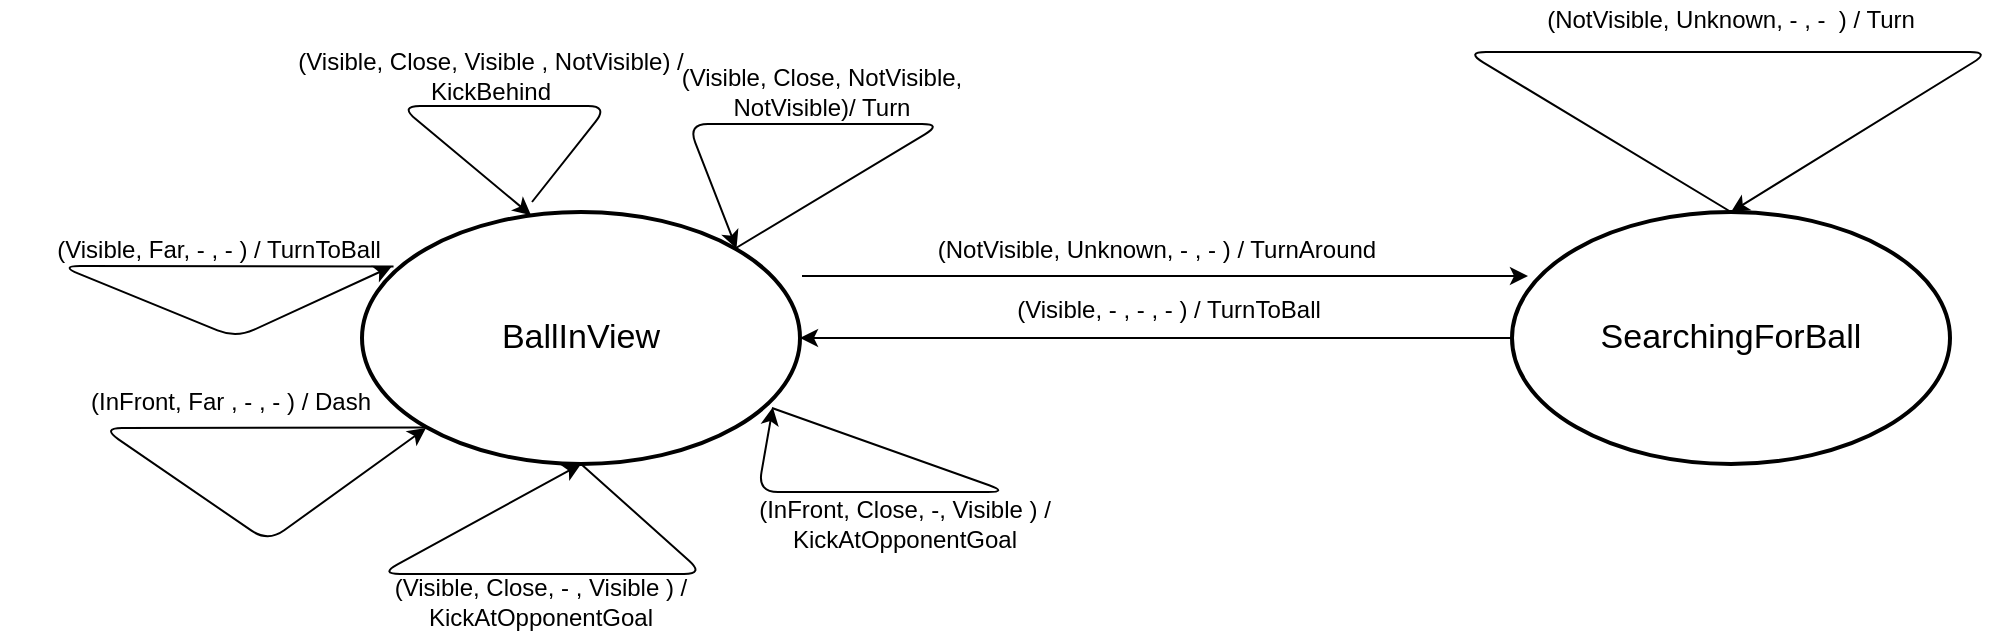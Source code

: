 <mxfile version="13.7.9" type="device"><diagram id="GSDC9KulNfC-8K_zjqJM" name="Page-1"><mxGraphModel dx="1605" dy="296" grid="0" gridSize="10" guides="1" tooltips="1" connect="1" arrows="1" fold="1" page="0" pageScale="1" pageWidth="850" pageHeight="1100" math="0" shadow="0"><root><mxCell id="0"/><mxCell id="1" parent="0"/><mxCell id="bHlltHzPoEzsG-6VyvSh-34" value="&lt;font style=&quot;font-size: 17px&quot;&gt;SearchingForBall&lt;/font&gt;" style="strokeWidth=2;html=1;shape=mxgraph.flowchart.start_2;whiteSpace=wrap;" parent="1" vertex="1"><mxGeometry x="460" y="677" width="219" height="126" as="geometry"/></mxCell><mxCell id="bHlltHzPoEzsG-6VyvSh-35" value="&lt;font style=&quot;font-size: 17px&quot;&gt;BallInView&lt;/font&gt;" style="strokeWidth=2;html=1;shape=mxgraph.flowchart.start_2;whiteSpace=wrap;" parent="1" vertex="1"><mxGeometry x="-115" y="677" width="219" height="126" as="geometry"/></mxCell><mxCell id="bHlltHzPoEzsG-6VyvSh-36" value="" style="endArrow=classic;html=1;exitX=0;exitY=0.5;exitDx=0;exitDy=0;exitPerimeter=0;entryX=1;entryY=0.5;entryDx=0;entryDy=0;entryPerimeter=0;" parent="1" source="bHlltHzPoEzsG-6VyvSh-34" target="bHlltHzPoEzsG-6VyvSh-35" edge="1"><mxGeometry width="50" height="50" relative="1" as="geometry"><mxPoint x="261" y="681" as="sourcePoint"/><mxPoint x="311" y="631" as="targetPoint"/></mxGeometry></mxCell><mxCell id="bHlltHzPoEzsG-6VyvSh-37" value="(Visible, - , - , - ) / TurnToBall" style="text;html=1;strokeColor=none;fillColor=none;align=center;verticalAlign=middle;whiteSpace=wrap;rounded=0;" parent="1" vertex="1"><mxGeometry x="121" y="716" width="335" height="20" as="geometry"/></mxCell><mxCell id="bHlltHzPoEzsG-6VyvSh-38" value="" style="endArrow=classic;html=1;" parent="1" edge="1"><mxGeometry width="50" height="50" relative="1" as="geometry"><mxPoint x="105" y="709" as="sourcePoint"/><mxPoint x="468" y="709" as="targetPoint"/></mxGeometry></mxCell><mxCell id="bHlltHzPoEzsG-6VyvSh-39" value="(NotVisible, Unknown, - , - ) / TurnAround" style="text;html=1;strokeColor=none;fillColor=none;align=center;verticalAlign=middle;whiteSpace=wrap;rounded=0;" parent="1" vertex="1"><mxGeometry x="115" y="686" width="335" height="20" as="geometry"/></mxCell><mxCell id="bHlltHzPoEzsG-6VyvSh-40" value="" style="endArrow=classic;html=1;exitX=0.5;exitY=0;exitDx=0;exitDy=0;exitPerimeter=0;entryX=0.5;entryY=0;entryDx=0;entryDy=0;entryPerimeter=0;" parent="1" source="bHlltHzPoEzsG-6VyvSh-34" target="bHlltHzPoEzsG-6VyvSh-34" edge="1"><mxGeometry width="50" height="50" relative="1" as="geometry"><mxPoint x="509" y="679" as="sourcePoint"/><mxPoint x="509" y="679" as="targetPoint"/><Array as="points"><mxPoint x="437" y="597"/><mxPoint x="699" y="597"/></Array></mxGeometry></mxCell><mxCell id="bHlltHzPoEzsG-6VyvSh-41" value="(NotVisible, Unknown, - , -&amp;nbsp; ) / Turn" style="text;html=1;strokeColor=none;fillColor=none;align=center;verticalAlign=middle;whiteSpace=wrap;rounded=0;" parent="1" vertex="1"><mxGeometry x="472" y="571" width="195" height="20" as="geometry"/></mxCell><mxCell id="bHlltHzPoEzsG-6VyvSh-42" value="" style="endArrow=classic;html=1;entryX=0.855;entryY=0.145;entryDx=0;entryDy=0;entryPerimeter=0;" parent="1" edge="1" target="bHlltHzPoEzsG-6VyvSh-35"><mxGeometry width="50" height="50" relative="1" as="geometry"><mxPoint x="72" y="695" as="sourcePoint"/><mxPoint x="66.5" y="686" as="targetPoint"/><Array as="points"><mxPoint x="175" y="633"/><mxPoint x="48" y="633"/></Array></mxGeometry></mxCell><mxCell id="bHlltHzPoEzsG-6VyvSh-43" value="(InFront, Far , - , - ) / Dash" style="text;html=1;strokeColor=none;fillColor=none;align=center;verticalAlign=middle;whiteSpace=wrap;rounded=0;" parent="1" vertex="1"><mxGeometry x="-253" y="762" width="144.5" height="20" as="geometry"/></mxCell><mxCell id="bHlltHzPoEzsG-6VyvSh-44" value="" style="endArrow=classic;html=1;exitX=0.5;exitY=1;exitDx=0;exitDy=0;exitPerimeter=0;entryX=0.5;entryY=1;entryDx=0;entryDy=0;entryPerimeter=0;" parent="1" source="bHlltHzPoEzsG-6VyvSh-35" target="bHlltHzPoEzsG-6VyvSh-35" edge="1"><mxGeometry width="50" height="50" relative="1" as="geometry"><mxPoint x="-84.5" y="686" as="sourcePoint"/><mxPoint x="-84.5" y="686" as="targetPoint"/><Array as="points"><mxPoint x="56" y="858"/><mxPoint x="-106" y="858"/></Array></mxGeometry></mxCell><mxCell id="bHlltHzPoEzsG-6VyvSh-46" value="(Visible, Close, - , Visible ) / KickAtOpponentGoal" style="text;html=1;strokeColor=none;fillColor=none;align=center;verticalAlign=middle;whiteSpace=wrap;rounded=0;" parent="1" vertex="1"><mxGeometry x="-135" y="862" width="219.25" height="20" as="geometry"/></mxCell><mxCell id="bHlltHzPoEzsG-6VyvSh-47" value="" style="endArrow=classic;html=1;entryX=0.938;entryY=0.775;entryDx=0;entryDy=0;entryPerimeter=0;" parent="1" target="bHlltHzPoEzsG-6VyvSh-35" edge="1"><mxGeometry width="50" height="50" relative="1" as="geometry"><mxPoint x="90" y="775" as="sourcePoint"/><mxPoint x="-115" y="711" as="targetPoint"/><Array as="points"><mxPoint x="208" y="817"/><mxPoint x="83" y="817"/></Array></mxGeometry></mxCell><mxCell id="bHlltHzPoEzsG-6VyvSh-48" value="(InFront, Close, -, Visible ) / KickAtOpponentGoal" style="text;html=1;strokeColor=none;fillColor=none;align=center;verticalAlign=middle;whiteSpace=wrap;rounded=0;" parent="1" vertex="1"><mxGeometry x="72" y="823" width="169.25" height="20" as="geometry"/></mxCell><mxCell id="tZfRioIv2emdshvbWYVC-1" value="" style="endArrow=classic;html=1;entryX=0.386;entryY=0.013;entryDx=0;entryDy=0;entryPerimeter=0;" parent="1" edge="1" target="bHlltHzPoEzsG-6VyvSh-35"><mxGeometry width="50" height="50" relative="1" as="geometry"><mxPoint x="-30" y="672" as="sourcePoint"/><mxPoint x="-81" y="695" as="targetPoint"/><Array as="points"><mxPoint x="8" y="624"/><mxPoint x="-96" y="624"/></Array></mxGeometry></mxCell><mxCell id="tZfRioIv2emdshvbWYVC-2" value="(Visible, Close, Visible , NotVisible) / KickBehind" style="text;html=1;strokeColor=none;fillColor=none;align=center;verticalAlign=middle;whiteSpace=wrap;rounded=0;" parent="1" vertex="1"><mxGeometry x="-160" y="599" width="219.25" height="20" as="geometry"/></mxCell><mxCell id="tZfRioIv2emdshvbWYVC-3" value="" style="endArrow=classic;html=1;exitX=0.072;exitY=0.216;exitDx=0;exitDy=0;exitPerimeter=0;entryX=0.068;entryY=0.216;entryDx=0;entryDy=0;entryPerimeter=0;" parent="1" source="bHlltHzPoEzsG-6VyvSh-35" target="bHlltHzPoEzsG-6VyvSh-35" edge="1"><mxGeometry width="50" height="50" relative="1" as="geometry"><mxPoint x="-143" y="695" as="sourcePoint"/><mxPoint x="-153" y="726" as="targetPoint"/><Array as="points"><mxPoint x="-266" y="704"/><mxPoint x="-178" y="740"/></Array></mxGeometry></mxCell><mxCell id="tZfRioIv2emdshvbWYVC-4" value="(Visible, Far, - , - ) / TurnToBall" style="text;html=1;strokeColor=none;fillColor=none;align=center;verticalAlign=middle;whiteSpace=wrap;rounded=0;" parent="1" vertex="1"><mxGeometry x="-296" y="686" width="219.25" height="20" as="geometry"/></mxCell><mxCell id="kdyhJBb3G8TE22Y23hLt-3" value="" style="endArrow=classic;html=1;exitX=0.145;exitY=0.855;exitDx=0;exitDy=0;exitPerimeter=0;" edge="1" parent="1" source="bHlltHzPoEzsG-6VyvSh-35"><mxGeometry width="50" height="50" relative="1" as="geometry"><mxPoint x="-243" y="917" as="sourcePoint"/><mxPoint x="-83" y="785" as="targetPoint"/><Array as="points"><mxPoint x="-245" y="785"/><mxPoint x="-162" y="842"/></Array></mxGeometry></mxCell><mxCell id="kdyhJBb3G8TE22Y23hLt-6" value="(Visible, Close, NotVisible, NotVisible)/ Turn" style="text;html=1;strokeColor=none;fillColor=none;align=center;verticalAlign=middle;whiteSpace=wrap;rounded=0;" vertex="1" parent="1"><mxGeometry x="15" y="607" width="200" height="20" as="geometry"/></mxCell></root></mxGraphModel></diagram></mxfile>